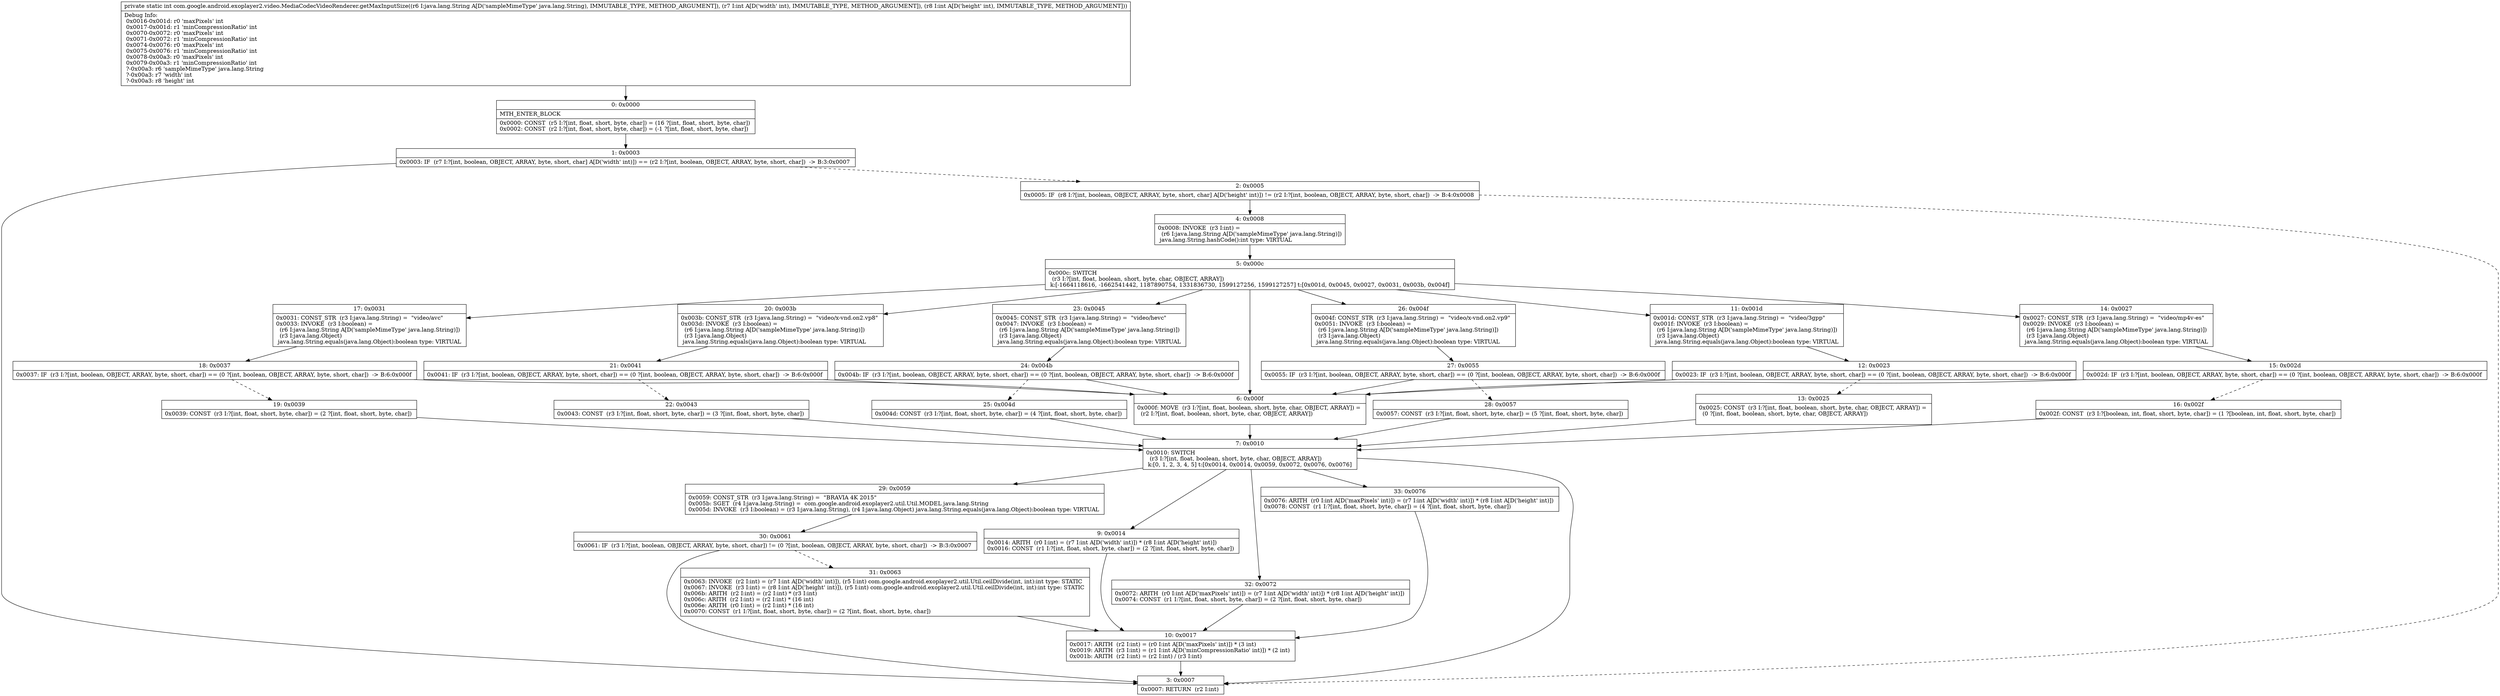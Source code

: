 digraph "CFG forcom.google.android.exoplayer2.video.MediaCodecVideoRenderer.getMaxInputSize(Ljava\/lang\/String;II)I" {
Node_0 [shape=record,label="{0\:\ 0x0000|MTH_ENTER_BLOCK\l|0x0000: CONST  (r5 I:?[int, float, short, byte, char]) = (16 ?[int, float, short, byte, char]) \l0x0002: CONST  (r2 I:?[int, float, short, byte, char]) = (\-1 ?[int, float, short, byte, char]) \l}"];
Node_1 [shape=record,label="{1\:\ 0x0003|0x0003: IF  (r7 I:?[int, boolean, OBJECT, ARRAY, byte, short, char] A[D('width' int)]) == (r2 I:?[int, boolean, OBJECT, ARRAY, byte, short, char])  \-\> B:3:0x0007 \l}"];
Node_2 [shape=record,label="{2\:\ 0x0005|0x0005: IF  (r8 I:?[int, boolean, OBJECT, ARRAY, byte, short, char] A[D('height' int)]) != (r2 I:?[int, boolean, OBJECT, ARRAY, byte, short, char])  \-\> B:4:0x0008 \l}"];
Node_3 [shape=record,label="{3\:\ 0x0007|0x0007: RETURN  (r2 I:int) \l}"];
Node_4 [shape=record,label="{4\:\ 0x0008|0x0008: INVOKE  (r3 I:int) = \l  (r6 I:java.lang.String A[D('sampleMimeType' java.lang.String)])\l java.lang.String.hashCode():int type: VIRTUAL \l}"];
Node_5 [shape=record,label="{5\:\ 0x000c|0x000c: SWITCH  \l  (r3 I:?[int, float, boolean, short, byte, char, OBJECT, ARRAY])\l k:[\-1664118616, \-1662541442, 1187890754, 1331836730, 1599127256, 1599127257] t:[0x001d, 0x0045, 0x0027, 0x0031, 0x003b, 0x004f] \l}"];
Node_6 [shape=record,label="{6\:\ 0x000f|0x000f: MOVE  (r3 I:?[int, float, boolean, short, byte, char, OBJECT, ARRAY]) = \l  (r2 I:?[int, float, boolean, short, byte, char, OBJECT, ARRAY])\l \l}"];
Node_7 [shape=record,label="{7\:\ 0x0010|0x0010: SWITCH  \l  (r3 I:?[int, float, boolean, short, byte, char, OBJECT, ARRAY])\l k:[0, 1, 2, 3, 4, 5] t:[0x0014, 0x0014, 0x0059, 0x0072, 0x0076, 0x0076] \l}"];
Node_9 [shape=record,label="{9\:\ 0x0014|0x0014: ARITH  (r0 I:int) = (r7 I:int A[D('width' int)]) * (r8 I:int A[D('height' int)]) \l0x0016: CONST  (r1 I:?[int, float, short, byte, char]) = (2 ?[int, float, short, byte, char]) \l}"];
Node_10 [shape=record,label="{10\:\ 0x0017|0x0017: ARITH  (r2 I:int) = (r0 I:int A[D('maxPixels' int)]) * (3 int) \l0x0019: ARITH  (r3 I:int) = (r1 I:int A[D('minCompressionRatio' int)]) * (2 int) \l0x001b: ARITH  (r2 I:int) = (r2 I:int) \/ (r3 I:int) \l}"];
Node_11 [shape=record,label="{11\:\ 0x001d|0x001d: CONST_STR  (r3 I:java.lang.String) =  \"video\/3gpp\" \l0x001f: INVOKE  (r3 I:boolean) = \l  (r6 I:java.lang.String A[D('sampleMimeType' java.lang.String)])\l  (r3 I:java.lang.Object)\l java.lang.String.equals(java.lang.Object):boolean type: VIRTUAL \l}"];
Node_12 [shape=record,label="{12\:\ 0x0023|0x0023: IF  (r3 I:?[int, boolean, OBJECT, ARRAY, byte, short, char]) == (0 ?[int, boolean, OBJECT, ARRAY, byte, short, char])  \-\> B:6:0x000f \l}"];
Node_13 [shape=record,label="{13\:\ 0x0025|0x0025: CONST  (r3 I:?[int, float, boolean, short, byte, char, OBJECT, ARRAY]) = \l  (0 ?[int, float, boolean, short, byte, char, OBJECT, ARRAY])\l \l}"];
Node_14 [shape=record,label="{14\:\ 0x0027|0x0027: CONST_STR  (r3 I:java.lang.String) =  \"video\/mp4v\-es\" \l0x0029: INVOKE  (r3 I:boolean) = \l  (r6 I:java.lang.String A[D('sampleMimeType' java.lang.String)])\l  (r3 I:java.lang.Object)\l java.lang.String.equals(java.lang.Object):boolean type: VIRTUAL \l}"];
Node_15 [shape=record,label="{15\:\ 0x002d|0x002d: IF  (r3 I:?[int, boolean, OBJECT, ARRAY, byte, short, char]) == (0 ?[int, boolean, OBJECT, ARRAY, byte, short, char])  \-\> B:6:0x000f \l}"];
Node_16 [shape=record,label="{16\:\ 0x002f|0x002f: CONST  (r3 I:?[boolean, int, float, short, byte, char]) = (1 ?[boolean, int, float, short, byte, char]) \l}"];
Node_17 [shape=record,label="{17\:\ 0x0031|0x0031: CONST_STR  (r3 I:java.lang.String) =  \"video\/avc\" \l0x0033: INVOKE  (r3 I:boolean) = \l  (r6 I:java.lang.String A[D('sampleMimeType' java.lang.String)])\l  (r3 I:java.lang.Object)\l java.lang.String.equals(java.lang.Object):boolean type: VIRTUAL \l}"];
Node_18 [shape=record,label="{18\:\ 0x0037|0x0037: IF  (r3 I:?[int, boolean, OBJECT, ARRAY, byte, short, char]) == (0 ?[int, boolean, OBJECT, ARRAY, byte, short, char])  \-\> B:6:0x000f \l}"];
Node_19 [shape=record,label="{19\:\ 0x0039|0x0039: CONST  (r3 I:?[int, float, short, byte, char]) = (2 ?[int, float, short, byte, char]) \l}"];
Node_20 [shape=record,label="{20\:\ 0x003b|0x003b: CONST_STR  (r3 I:java.lang.String) =  \"video\/x\-vnd.on2.vp8\" \l0x003d: INVOKE  (r3 I:boolean) = \l  (r6 I:java.lang.String A[D('sampleMimeType' java.lang.String)])\l  (r3 I:java.lang.Object)\l java.lang.String.equals(java.lang.Object):boolean type: VIRTUAL \l}"];
Node_21 [shape=record,label="{21\:\ 0x0041|0x0041: IF  (r3 I:?[int, boolean, OBJECT, ARRAY, byte, short, char]) == (0 ?[int, boolean, OBJECT, ARRAY, byte, short, char])  \-\> B:6:0x000f \l}"];
Node_22 [shape=record,label="{22\:\ 0x0043|0x0043: CONST  (r3 I:?[int, float, short, byte, char]) = (3 ?[int, float, short, byte, char]) \l}"];
Node_23 [shape=record,label="{23\:\ 0x0045|0x0045: CONST_STR  (r3 I:java.lang.String) =  \"video\/hevc\" \l0x0047: INVOKE  (r3 I:boolean) = \l  (r6 I:java.lang.String A[D('sampleMimeType' java.lang.String)])\l  (r3 I:java.lang.Object)\l java.lang.String.equals(java.lang.Object):boolean type: VIRTUAL \l}"];
Node_24 [shape=record,label="{24\:\ 0x004b|0x004b: IF  (r3 I:?[int, boolean, OBJECT, ARRAY, byte, short, char]) == (0 ?[int, boolean, OBJECT, ARRAY, byte, short, char])  \-\> B:6:0x000f \l}"];
Node_25 [shape=record,label="{25\:\ 0x004d|0x004d: CONST  (r3 I:?[int, float, short, byte, char]) = (4 ?[int, float, short, byte, char]) \l}"];
Node_26 [shape=record,label="{26\:\ 0x004f|0x004f: CONST_STR  (r3 I:java.lang.String) =  \"video\/x\-vnd.on2.vp9\" \l0x0051: INVOKE  (r3 I:boolean) = \l  (r6 I:java.lang.String A[D('sampleMimeType' java.lang.String)])\l  (r3 I:java.lang.Object)\l java.lang.String.equals(java.lang.Object):boolean type: VIRTUAL \l}"];
Node_27 [shape=record,label="{27\:\ 0x0055|0x0055: IF  (r3 I:?[int, boolean, OBJECT, ARRAY, byte, short, char]) == (0 ?[int, boolean, OBJECT, ARRAY, byte, short, char])  \-\> B:6:0x000f \l}"];
Node_28 [shape=record,label="{28\:\ 0x0057|0x0057: CONST  (r3 I:?[int, float, short, byte, char]) = (5 ?[int, float, short, byte, char]) \l}"];
Node_29 [shape=record,label="{29\:\ 0x0059|0x0059: CONST_STR  (r3 I:java.lang.String) =  \"BRAVIA 4K 2015\" \l0x005b: SGET  (r4 I:java.lang.String) =  com.google.android.exoplayer2.util.Util.MODEL java.lang.String \l0x005d: INVOKE  (r3 I:boolean) = (r3 I:java.lang.String), (r4 I:java.lang.Object) java.lang.String.equals(java.lang.Object):boolean type: VIRTUAL \l}"];
Node_30 [shape=record,label="{30\:\ 0x0061|0x0061: IF  (r3 I:?[int, boolean, OBJECT, ARRAY, byte, short, char]) != (0 ?[int, boolean, OBJECT, ARRAY, byte, short, char])  \-\> B:3:0x0007 \l}"];
Node_31 [shape=record,label="{31\:\ 0x0063|0x0063: INVOKE  (r2 I:int) = (r7 I:int A[D('width' int)]), (r5 I:int) com.google.android.exoplayer2.util.Util.ceilDivide(int, int):int type: STATIC \l0x0067: INVOKE  (r3 I:int) = (r8 I:int A[D('height' int)]), (r5 I:int) com.google.android.exoplayer2.util.Util.ceilDivide(int, int):int type: STATIC \l0x006b: ARITH  (r2 I:int) = (r2 I:int) * (r3 I:int) \l0x006c: ARITH  (r2 I:int) = (r2 I:int) * (16 int) \l0x006e: ARITH  (r0 I:int) = (r2 I:int) * (16 int) \l0x0070: CONST  (r1 I:?[int, float, short, byte, char]) = (2 ?[int, float, short, byte, char]) \l}"];
Node_32 [shape=record,label="{32\:\ 0x0072|0x0072: ARITH  (r0 I:int A[D('maxPixels' int)]) = (r7 I:int A[D('width' int)]) * (r8 I:int A[D('height' int)]) \l0x0074: CONST  (r1 I:?[int, float, short, byte, char]) = (2 ?[int, float, short, byte, char]) \l}"];
Node_33 [shape=record,label="{33\:\ 0x0076|0x0076: ARITH  (r0 I:int A[D('maxPixels' int)]) = (r7 I:int A[D('width' int)]) * (r8 I:int A[D('height' int)]) \l0x0078: CONST  (r1 I:?[int, float, short, byte, char]) = (4 ?[int, float, short, byte, char]) \l}"];
MethodNode[shape=record,label="{private static int com.google.android.exoplayer2.video.MediaCodecVideoRenderer.getMaxInputSize((r6 I:java.lang.String A[D('sampleMimeType' java.lang.String), IMMUTABLE_TYPE, METHOD_ARGUMENT]), (r7 I:int A[D('width' int), IMMUTABLE_TYPE, METHOD_ARGUMENT]), (r8 I:int A[D('height' int), IMMUTABLE_TYPE, METHOD_ARGUMENT]))  | Debug Info:\l  0x0016\-0x001d: r0 'maxPixels' int\l  0x0017\-0x001d: r1 'minCompressionRatio' int\l  0x0070\-0x0072: r0 'maxPixels' int\l  0x0071\-0x0072: r1 'minCompressionRatio' int\l  0x0074\-0x0076: r0 'maxPixels' int\l  0x0075\-0x0076: r1 'minCompressionRatio' int\l  0x0078\-0x00a3: r0 'maxPixels' int\l  0x0079\-0x00a3: r1 'minCompressionRatio' int\l  ?\-0x00a3: r6 'sampleMimeType' java.lang.String\l  ?\-0x00a3: r7 'width' int\l  ?\-0x00a3: r8 'height' int\l}"];
MethodNode -> Node_0;
Node_0 -> Node_1;
Node_1 -> Node_2[style=dashed];
Node_1 -> Node_3;
Node_2 -> Node_3[style=dashed];
Node_2 -> Node_4;
Node_4 -> Node_5;
Node_5 -> Node_6;
Node_5 -> Node_11;
Node_5 -> Node_14;
Node_5 -> Node_17;
Node_5 -> Node_20;
Node_5 -> Node_23;
Node_5 -> Node_26;
Node_6 -> Node_7;
Node_7 -> Node_9;
Node_7 -> Node_29;
Node_7 -> Node_32;
Node_7 -> Node_33;
Node_7 -> Node_3;
Node_9 -> Node_10;
Node_10 -> Node_3;
Node_11 -> Node_12;
Node_12 -> Node_6;
Node_12 -> Node_13[style=dashed];
Node_13 -> Node_7;
Node_14 -> Node_15;
Node_15 -> Node_6;
Node_15 -> Node_16[style=dashed];
Node_16 -> Node_7;
Node_17 -> Node_18;
Node_18 -> Node_6;
Node_18 -> Node_19[style=dashed];
Node_19 -> Node_7;
Node_20 -> Node_21;
Node_21 -> Node_6;
Node_21 -> Node_22[style=dashed];
Node_22 -> Node_7;
Node_23 -> Node_24;
Node_24 -> Node_6;
Node_24 -> Node_25[style=dashed];
Node_25 -> Node_7;
Node_26 -> Node_27;
Node_27 -> Node_6;
Node_27 -> Node_28[style=dashed];
Node_28 -> Node_7;
Node_29 -> Node_30;
Node_30 -> Node_3;
Node_30 -> Node_31[style=dashed];
Node_31 -> Node_10;
Node_32 -> Node_10;
Node_33 -> Node_10;
}

